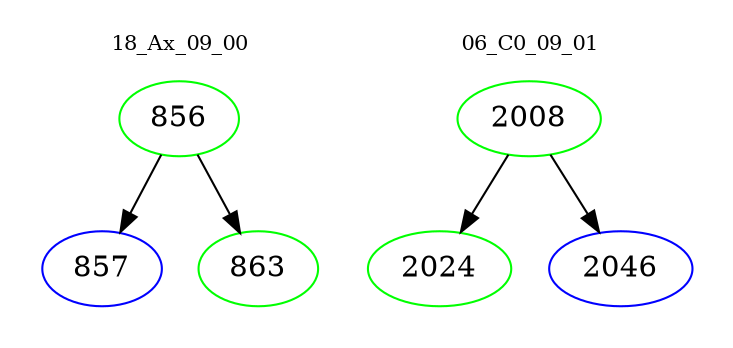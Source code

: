 digraph{
subgraph cluster_0 {
color = white
label = "18_Ax_09_00";
fontsize=10;
T0_856 [label="856", color="green"]
T0_856 -> T0_857 [color="black"]
T0_857 [label="857", color="blue"]
T0_856 -> T0_863 [color="black"]
T0_863 [label="863", color="green"]
}
subgraph cluster_1 {
color = white
label = "06_C0_09_01";
fontsize=10;
T1_2008 [label="2008", color="green"]
T1_2008 -> T1_2024 [color="black"]
T1_2024 [label="2024", color="green"]
T1_2008 -> T1_2046 [color="black"]
T1_2046 [label="2046", color="blue"]
}
}
